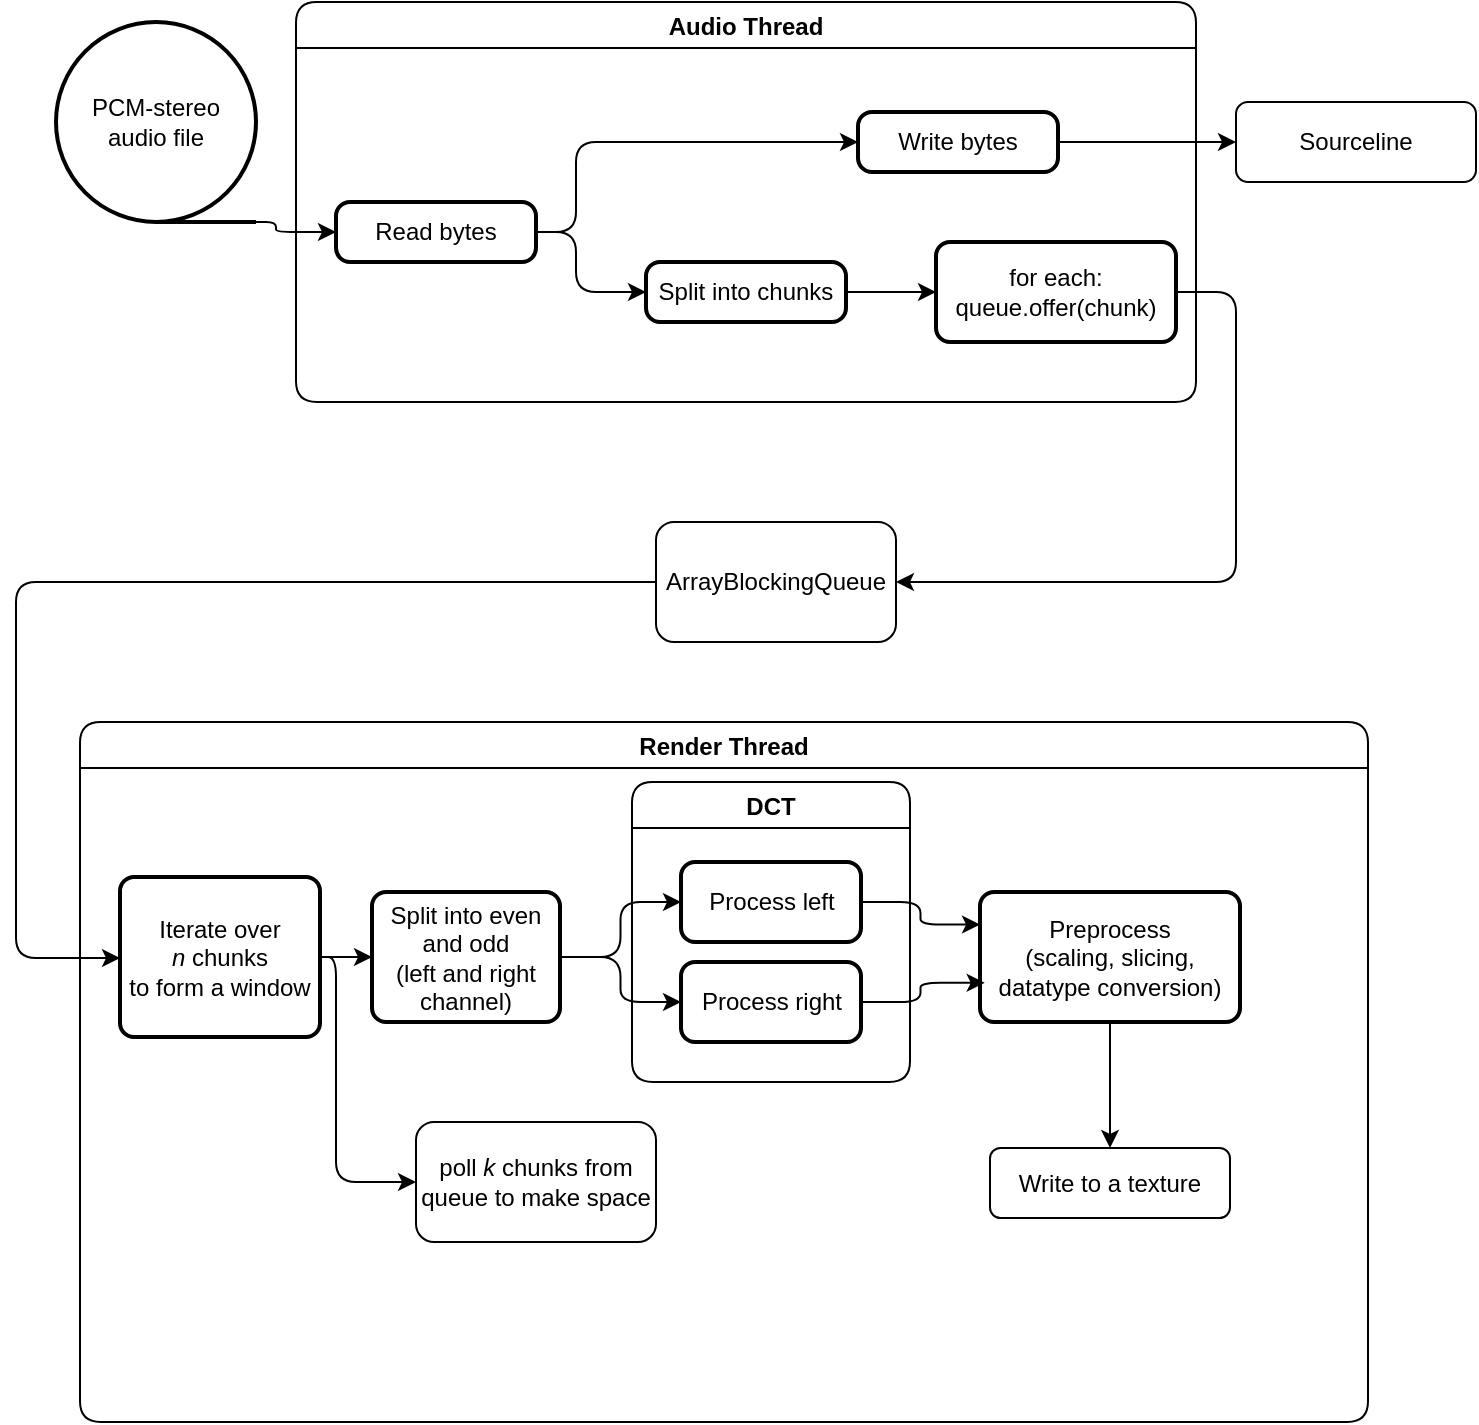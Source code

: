 <mxfile version="14.5.1" type="device"><diagram id="YJ-GNwPgVyPaOJb113DO" name="Page-1"><mxGraphModel dx="1292" dy="852" grid="0" gridSize="10" guides="1" tooltips="1" connect="1" arrows="1" fold="0" page="1" pageScale="1" pageWidth="827" pageHeight="1169" math="0" shadow="0"><root><mxCell id="0"/><mxCell id="1" parent="0"/><mxCell id="y1fn7hFR1BoCH2wLehI--5" style="edgeStyle=orthogonalEdgeStyle;orthogonalLoop=1;jettySize=auto;html=1;exitX=1;exitY=1;exitDx=0;exitDy=0;exitPerimeter=0;" parent="1" source="y1fn7hFR1BoCH2wLehI--1" target="y1fn7hFR1BoCH2wLehI--4" edge="1"><mxGeometry relative="1" as="geometry"><Array as="points"><mxPoint x="190" y="160"/><mxPoint x="190" y="165"/></Array></mxGeometry></mxCell><mxCell id="y1fn7hFR1BoCH2wLehI--1" value="PCM-stereo&lt;br&gt;audio file" style="strokeWidth=2;html=1;shape=mxgraph.flowchart.sequential_data;whiteSpace=wrap;rounded=1;" parent="1" vertex="1"><mxGeometry x="80" y="60" width="100" height="100" as="geometry"/></mxCell><mxCell id="y1fn7hFR1BoCH2wLehI--26" style="edgeStyle=orthogonalEdgeStyle;orthogonalLoop=1;jettySize=auto;html=1;entryX=0;entryY=0.5;entryDx=0;entryDy=0;" parent="1" source="y1fn7hFR1BoCH2wLehI--4" target="y1fn7hFR1BoCH2wLehI--25" edge="1"><mxGeometry relative="1" as="geometry"><Array as="points"><mxPoint x="340" y="165"/><mxPoint x="340" y="195"/></Array></mxGeometry></mxCell><mxCell id="y1fn7hFR1BoCH2wLehI--28" style="edgeStyle=orthogonalEdgeStyle;orthogonalLoop=1;jettySize=auto;html=1;entryX=0;entryY=0.5;entryDx=0;entryDy=0;" parent="1" source="y1fn7hFR1BoCH2wLehI--4" target="y1fn7hFR1BoCH2wLehI--27" edge="1"><mxGeometry relative="1" as="geometry"><Array as="points"><mxPoint x="340" y="165"/><mxPoint x="340" y="120"/></Array></mxGeometry></mxCell><mxCell id="y1fn7hFR1BoCH2wLehI--4" value="Read bytes" style="whiteSpace=wrap;html=1;absoluteArcSize=1;arcSize=14;strokeWidth=2;rounded=1;" parent="1" vertex="1"><mxGeometry x="220" y="150" width="100" height="30" as="geometry"/></mxCell><mxCell id="y1fn7hFR1BoCH2wLehI--40" style="edgeStyle=orthogonalEdgeStyle;orthogonalLoop=1;jettySize=auto;html=1;entryX=0;entryY=0.5;entryDx=0;entryDy=0;" parent="1" source="y1fn7hFR1BoCH2wLehI--6" target="y1fn7hFR1BoCH2wLehI--39" edge="1"><mxGeometry relative="1" as="geometry"><mxPoint x="130" y="520" as="targetPoint"/><Array as="points"><mxPoint x="60" y="340"/><mxPoint x="60" y="528"/><mxPoint x="112" y="528"/></Array></mxGeometry></mxCell><mxCell id="y1fn7hFR1BoCH2wLehI--6" value="ArrayBlockingQueue" style="whiteSpace=wrap;html=1;rounded=1;" parent="1" vertex="1"><mxGeometry x="380" y="310" width="120" height="60" as="geometry"/></mxCell><mxCell id="y1fn7hFR1BoCH2wLehI--24" value="Audio Thread" style="swimlane;rounded=1;" parent="1" vertex="1"><mxGeometry x="200" y="50" width="450" height="200" as="geometry"/></mxCell><mxCell id="y1fn7hFR1BoCH2wLehI--32" style="edgeStyle=orthogonalEdgeStyle;orthogonalLoop=1;jettySize=auto;html=1;entryX=0;entryY=0.5;entryDx=0;entryDy=0;" parent="y1fn7hFR1BoCH2wLehI--24" source="y1fn7hFR1BoCH2wLehI--25" target="y1fn7hFR1BoCH2wLehI--31" edge="1"><mxGeometry relative="1" as="geometry"/></mxCell><mxCell id="y1fn7hFR1BoCH2wLehI--25" value="Split into chunks" style="whiteSpace=wrap;html=1;absoluteArcSize=1;arcSize=14;strokeWidth=2;rounded=1;" parent="y1fn7hFR1BoCH2wLehI--24" vertex="1"><mxGeometry x="175" y="130" width="100" height="30" as="geometry"/></mxCell><mxCell id="y1fn7hFR1BoCH2wLehI--27" value="Write bytes" style="whiteSpace=wrap;html=1;absoluteArcSize=1;arcSize=14;strokeWidth=2;rounded=1;" parent="y1fn7hFR1BoCH2wLehI--24" vertex="1"><mxGeometry x="281" y="55" width="100" height="30" as="geometry"/></mxCell><mxCell id="y1fn7hFR1BoCH2wLehI--31" value="for each: queue.offer(chunk)" style="whiteSpace=wrap;html=1;absoluteArcSize=1;arcSize=14;strokeWidth=2;rounded=1;" parent="y1fn7hFR1BoCH2wLehI--24" vertex="1"><mxGeometry x="320" y="120" width="120" height="50" as="geometry"/></mxCell><mxCell id="y1fn7hFR1BoCH2wLehI--29" value="Sourceline" style="whiteSpace=wrap;html=1;rounded=1;" parent="1" vertex="1"><mxGeometry x="670" y="100" width="120" height="40" as="geometry"/></mxCell><mxCell id="y1fn7hFR1BoCH2wLehI--30" style="edgeStyle=orthogonalEdgeStyle;orthogonalLoop=1;jettySize=auto;html=1;entryX=0;entryY=0.5;entryDx=0;entryDy=0;" parent="1" source="y1fn7hFR1BoCH2wLehI--27" target="y1fn7hFR1BoCH2wLehI--29" edge="1"><mxGeometry relative="1" as="geometry"/></mxCell><mxCell id="y1fn7hFR1BoCH2wLehI--33" style="edgeStyle=orthogonalEdgeStyle;orthogonalLoop=1;jettySize=auto;html=1;entryX=1;entryY=0.5;entryDx=0;entryDy=0;exitX=1;exitY=0.5;exitDx=0;exitDy=0;" parent="1" source="y1fn7hFR1BoCH2wLehI--31" target="y1fn7hFR1BoCH2wLehI--6" edge="1"><mxGeometry relative="1" as="geometry"><Array as="points"><mxPoint x="670" y="195"/><mxPoint x="670" y="340"/></Array></mxGeometry></mxCell><mxCell id="y1fn7hFR1BoCH2wLehI--34" value="Render Thread" style="swimlane;rounded=1;" parent="1" vertex="1"><mxGeometry x="92" y="410" width="644" height="350" as="geometry"/></mxCell><mxCell id="y1fn7hFR1BoCH2wLehI--44" style="edgeStyle=orthogonalEdgeStyle;orthogonalLoop=1;jettySize=auto;html=1;entryX=0;entryY=0.5;entryDx=0;entryDy=0;" parent="y1fn7hFR1BoCH2wLehI--34" source="y1fn7hFR1BoCH2wLehI--39" target="y1fn7hFR1BoCH2wLehI--43" edge="1"><mxGeometry relative="1" as="geometry"/></mxCell><mxCell id="y1fn7hFR1BoCH2wLehI--63" style="edgeStyle=orthogonalEdgeStyle;orthogonalLoop=1;jettySize=auto;html=1;exitX=1;exitY=0.5;exitDx=0;exitDy=0;entryX=0;entryY=0.5;entryDx=0;entryDy=0;" parent="y1fn7hFR1BoCH2wLehI--34" source="y1fn7hFR1BoCH2wLehI--39" target="y1fn7hFR1BoCH2wLehI--62" edge="1"><mxGeometry relative="1" as="geometry"><Array as="points"><mxPoint x="128" y="118"/><mxPoint x="128" y="230"/></Array></mxGeometry></mxCell><mxCell id="y1fn7hFR1BoCH2wLehI--39" value="Iterate over &lt;i&gt;n&lt;/i&gt;&amp;nbsp;chunks&lt;br&gt;to form a window" style="whiteSpace=wrap;html=1;absoluteArcSize=1;arcSize=14;strokeWidth=2;rounded=1;" parent="y1fn7hFR1BoCH2wLehI--34" vertex="1"><mxGeometry x="20" y="77.5" width="100" height="80" as="geometry"/></mxCell><mxCell id="y1fn7hFR1BoCH2wLehI--48" style="edgeStyle=orthogonalEdgeStyle;orthogonalLoop=1;jettySize=auto;html=1;" parent="y1fn7hFR1BoCH2wLehI--34" source="y1fn7hFR1BoCH2wLehI--43" target="y1fn7hFR1BoCH2wLehI--46" edge="1"><mxGeometry relative="1" as="geometry"/></mxCell><mxCell id="y1fn7hFR1BoCH2wLehI--49" style="edgeStyle=orthogonalEdgeStyle;orthogonalLoop=1;jettySize=auto;html=1;" parent="y1fn7hFR1BoCH2wLehI--34" source="y1fn7hFR1BoCH2wLehI--43" target="y1fn7hFR1BoCH2wLehI--47" edge="1"><mxGeometry relative="1" as="geometry"/></mxCell><mxCell id="y1fn7hFR1BoCH2wLehI--43" value="Split into even and odd&lt;br&gt;(left and right channel)" style="whiteSpace=wrap;html=1;absoluteArcSize=1;arcSize=14;strokeWidth=2;rounded=1;" parent="y1fn7hFR1BoCH2wLehI--34" vertex="1"><mxGeometry x="146" y="85" width="94" height="65" as="geometry"/></mxCell><mxCell id="y1fn7hFR1BoCH2wLehI--45" value="DCT" style="swimlane;rounded=1;" parent="y1fn7hFR1BoCH2wLehI--34" vertex="1"><mxGeometry x="276" y="30" width="139" height="150" as="geometry"/></mxCell><mxCell id="y1fn7hFR1BoCH2wLehI--46" value="Process left" style="whiteSpace=wrap;html=1;absoluteArcSize=1;arcSize=14;strokeWidth=2;rounded=1;" parent="y1fn7hFR1BoCH2wLehI--45" vertex="1"><mxGeometry x="24.5" y="40" width="90" height="40" as="geometry"/></mxCell><mxCell id="y1fn7hFR1BoCH2wLehI--47" value="Process right" style="whiteSpace=wrap;html=1;absoluteArcSize=1;arcSize=14;strokeWidth=2;rounded=1;" parent="y1fn7hFR1BoCH2wLehI--45" vertex="1"><mxGeometry x="24.5" y="90" width="90" height="40" as="geometry"/></mxCell><mxCell id="uhyxfgwwZDxMsAEA7C7u-2" style="edgeStyle=orthogonalEdgeStyle;rounded=0;orthogonalLoop=1;jettySize=auto;html=1;" edge="1" parent="y1fn7hFR1BoCH2wLehI--34" source="y1fn7hFR1BoCH2wLehI--50" target="uhyxfgwwZDxMsAEA7C7u-1"><mxGeometry relative="1" as="geometry"/></mxCell><mxCell id="y1fn7hFR1BoCH2wLehI--50" value="Preprocess&lt;br&gt;(scaling, slicing, datatype conversion)" style="whiteSpace=wrap;html=1;absoluteArcSize=1;arcSize=14;strokeWidth=2;rounded=1;" parent="y1fn7hFR1BoCH2wLehI--34" vertex="1"><mxGeometry x="450" y="85" width="130" height="65" as="geometry"/></mxCell><mxCell id="y1fn7hFR1BoCH2wLehI--51" style="edgeStyle=orthogonalEdgeStyle;orthogonalLoop=1;jettySize=auto;html=1;entryX=0;entryY=0.25;entryDx=0;entryDy=0;" parent="y1fn7hFR1BoCH2wLehI--34" source="y1fn7hFR1BoCH2wLehI--46" target="y1fn7hFR1BoCH2wLehI--50" edge="1"><mxGeometry relative="1" as="geometry"/></mxCell><mxCell id="y1fn7hFR1BoCH2wLehI--52" style="edgeStyle=orthogonalEdgeStyle;orthogonalLoop=1;jettySize=auto;html=1;entryX=0.018;entryY=0.699;entryDx=0;entryDy=0;entryPerimeter=0;" parent="y1fn7hFR1BoCH2wLehI--34" source="y1fn7hFR1BoCH2wLehI--47" target="y1fn7hFR1BoCH2wLehI--50" edge="1"><mxGeometry relative="1" as="geometry"/></mxCell><mxCell id="y1fn7hFR1BoCH2wLehI--62" value="poll &lt;i&gt;k&lt;/i&gt;&amp;nbsp;chunks from queue to make space" style="whiteSpace=wrap;html=1;rounded=1;" parent="y1fn7hFR1BoCH2wLehI--34" vertex="1"><mxGeometry x="168" y="200" width="120" height="60" as="geometry"/></mxCell><mxCell id="uhyxfgwwZDxMsAEA7C7u-1" value="Write to a texture" style="rounded=1;whiteSpace=wrap;html=1;" vertex="1" parent="y1fn7hFR1BoCH2wLehI--34"><mxGeometry x="455" y="213" width="120" height="35" as="geometry"/></mxCell></root></mxGraphModel></diagram></mxfile>